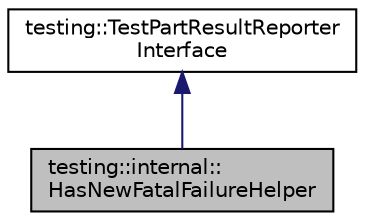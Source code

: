 digraph "testing::internal::HasNewFatalFailureHelper"
{
  edge [fontname="Helvetica",fontsize="10",labelfontname="Helvetica",labelfontsize="10"];
  node [fontname="Helvetica",fontsize="10",shape=record];
  Node0 [label="testing::internal::\lHasNewFatalFailureHelper",height=0.2,width=0.4,color="black", fillcolor="grey75", style="filled", fontcolor="black"];
  Node1 -> Node0 [dir="back",color="midnightblue",fontsize="10",style="solid"];
  Node1 [label="testing::TestPartResultReporter\lInterface",height=0.2,width=0.4,color="black", fillcolor="white", style="filled",URL="$classtesting_1_1TestPartResultReporterInterface.html"];
}
